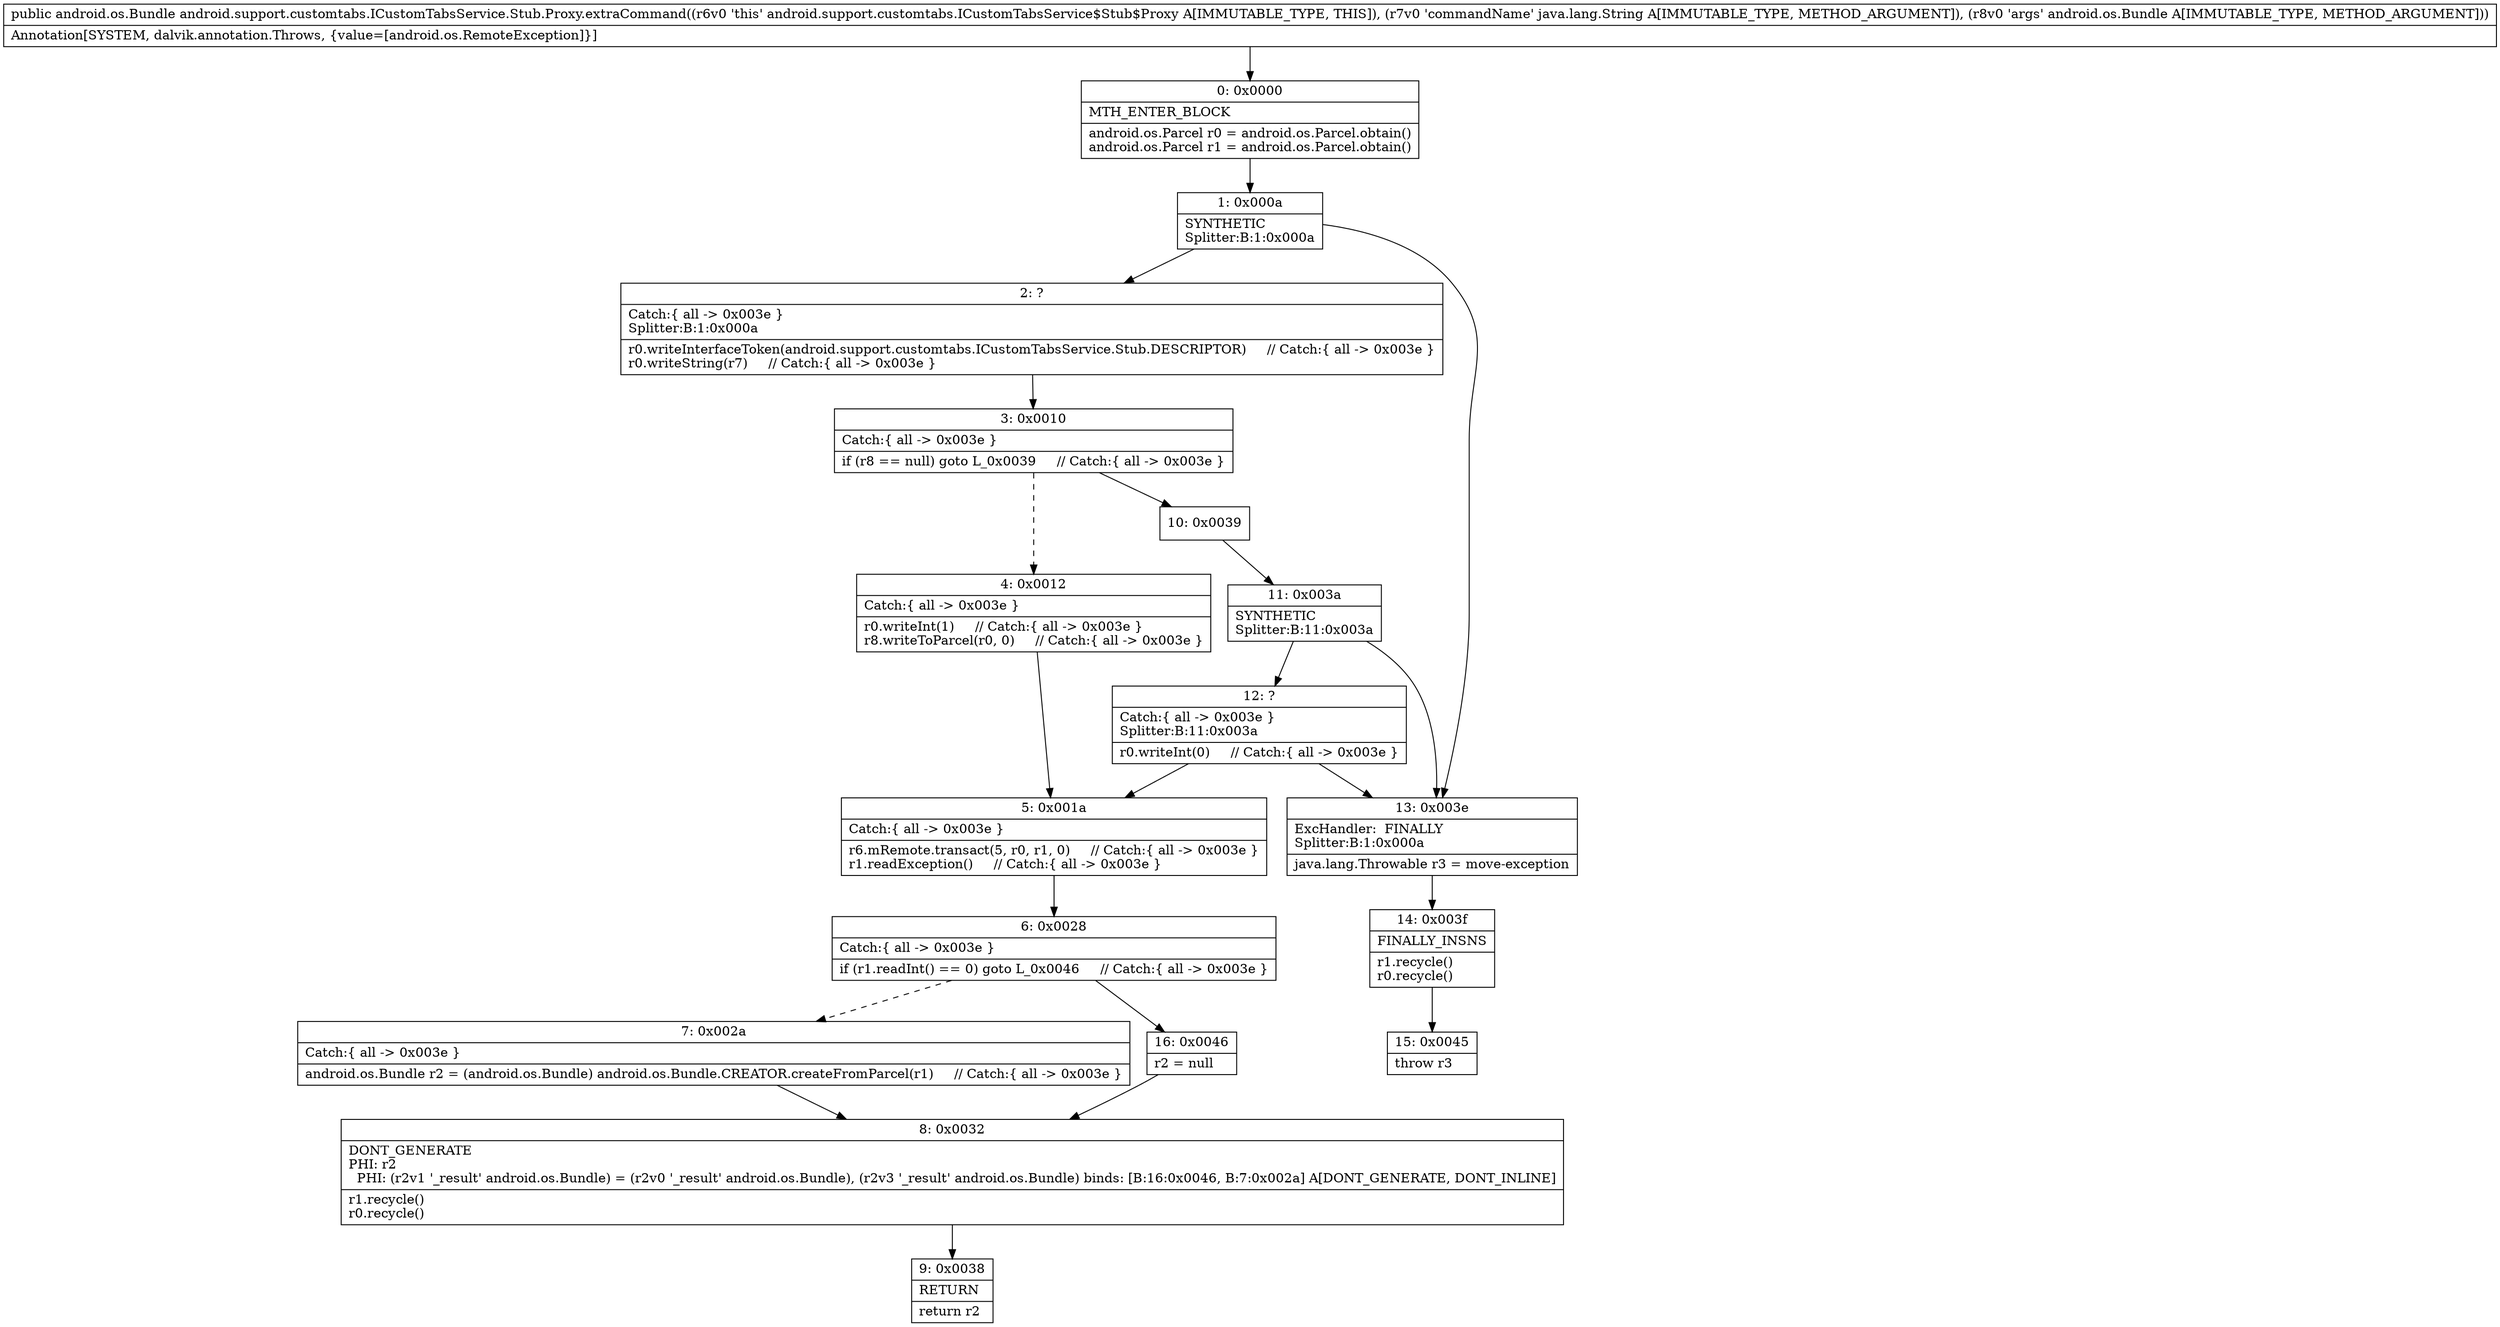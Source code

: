 digraph "CFG forandroid.support.customtabs.ICustomTabsService.Stub.Proxy.extraCommand(Ljava\/lang\/String;Landroid\/os\/Bundle;)Landroid\/os\/Bundle;" {
Node_0 [shape=record,label="{0\:\ 0x0000|MTH_ENTER_BLOCK\l|android.os.Parcel r0 = android.os.Parcel.obtain()\landroid.os.Parcel r1 = android.os.Parcel.obtain()\l}"];
Node_1 [shape=record,label="{1\:\ 0x000a|SYNTHETIC\lSplitter:B:1:0x000a\l}"];
Node_2 [shape=record,label="{2\:\ ?|Catch:\{ all \-\> 0x003e \}\lSplitter:B:1:0x000a\l|r0.writeInterfaceToken(android.support.customtabs.ICustomTabsService.Stub.DESCRIPTOR)     \/\/ Catch:\{ all \-\> 0x003e \}\lr0.writeString(r7)     \/\/ Catch:\{ all \-\> 0x003e \}\l}"];
Node_3 [shape=record,label="{3\:\ 0x0010|Catch:\{ all \-\> 0x003e \}\l|if (r8 == null) goto L_0x0039     \/\/ Catch:\{ all \-\> 0x003e \}\l}"];
Node_4 [shape=record,label="{4\:\ 0x0012|Catch:\{ all \-\> 0x003e \}\l|r0.writeInt(1)     \/\/ Catch:\{ all \-\> 0x003e \}\lr8.writeToParcel(r0, 0)     \/\/ Catch:\{ all \-\> 0x003e \}\l}"];
Node_5 [shape=record,label="{5\:\ 0x001a|Catch:\{ all \-\> 0x003e \}\l|r6.mRemote.transact(5, r0, r1, 0)     \/\/ Catch:\{ all \-\> 0x003e \}\lr1.readException()     \/\/ Catch:\{ all \-\> 0x003e \}\l}"];
Node_6 [shape=record,label="{6\:\ 0x0028|Catch:\{ all \-\> 0x003e \}\l|if (r1.readInt() == 0) goto L_0x0046     \/\/ Catch:\{ all \-\> 0x003e \}\l}"];
Node_7 [shape=record,label="{7\:\ 0x002a|Catch:\{ all \-\> 0x003e \}\l|android.os.Bundle r2 = (android.os.Bundle) android.os.Bundle.CREATOR.createFromParcel(r1)     \/\/ Catch:\{ all \-\> 0x003e \}\l}"];
Node_8 [shape=record,label="{8\:\ 0x0032|DONT_GENERATE\lPHI: r2 \l  PHI: (r2v1 '_result' android.os.Bundle) = (r2v0 '_result' android.os.Bundle), (r2v3 '_result' android.os.Bundle) binds: [B:16:0x0046, B:7:0x002a] A[DONT_GENERATE, DONT_INLINE]\l|r1.recycle()\lr0.recycle()\l}"];
Node_9 [shape=record,label="{9\:\ 0x0038|RETURN\l|return r2\l}"];
Node_10 [shape=record,label="{10\:\ 0x0039}"];
Node_11 [shape=record,label="{11\:\ 0x003a|SYNTHETIC\lSplitter:B:11:0x003a\l}"];
Node_12 [shape=record,label="{12\:\ ?|Catch:\{ all \-\> 0x003e \}\lSplitter:B:11:0x003a\l|r0.writeInt(0)     \/\/ Catch:\{ all \-\> 0x003e \}\l}"];
Node_13 [shape=record,label="{13\:\ 0x003e|ExcHandler:  FINALLY\lSplitter:B:1:0x000a\l|java.lang.Throwable r3 = move\-exception\l}"];
Node_14 [shape=record,label="{14\:\ 0x003f|FINALLY_INSNS\l|r1.recycle()\lr0.recycle()\l}"];
Node_15 [shape=record,label="{15\:\ 0x0045|throw r3\l}"];
Node_16 [shape=record,label="{16\:\ 0x0046|r2 = null\l}"];
MethodNode[shape=record,label="{public android.os.Bundle android.support.customtabs.ICustomTabsService.Stub.Proxy.extraCommand((r6v0 'this' android.support.customtabs.ICustomTabsService$Stub$Proxy A[IMMUTABLE_TYPE, THIS]), (r7v0 'commandName' java.lang.String A[IMMUTABLE_TYPE, METHOD_ARGUMENT]), (r8v0 'args' android.os.Bundle A[IMMUTABLE_TYPE, METHOD_ARGUMENT]))  | Annotation[SYSTEM, dalvik.annotation.Throws, \{value=[android.os.RemoteException]\}]\l}"];
MethodNode -> Node_0;
Node_0 -> Node_1;
Node_1 -> Node_2;
Node_1 -> Node_13;
Node_2 -> Node_3;
Node_3 -> Node_4[style=dashed];
Node_3 -> Node_10;
Node_4 -> Node_5;
Node_5 -> Node_6;
Node_6 -> Node_7[style=dashed];
Node_6 -> Node_16;
Node_7 -> Node_8;
Node_8 -> Node_9;
Node_10 -> Node_11;
Node_11 -> Node_12;
Node_11 -> Node_13;
Node_12 -> Node_13;
Node_12 -> Node_5;
Node_13 -> Node_14;
Node_14 -> Node_15;
Node_16 -> Node_8;
}

